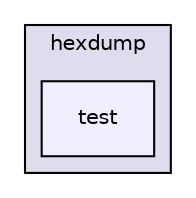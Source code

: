 digraph "libs/hexdump/test" {
  compound=true
  node [ fontsize="10", fontname="Helvetica"];
  edge [ labelfontsize="10", labelfontname="Helvetica"];
  subgraph clusterdir_3133c3053a555820e615f8c301681037 {
    graph [ bgcolor="#ddddee", pencolor="black", label="hexdump" fontname="Helvetica", fontsize="10", URL="dir_3133c3053a555820e615f8c301681037.html"]
  dir_58bb9bb43860e1697722343a9b355391 [shape=box, label="test", style="filled", fillcolor="#eeeeff", pencolor="black", URL="dir_58bb9bb43860e1697722343a9b355391.html"];
  }
}
